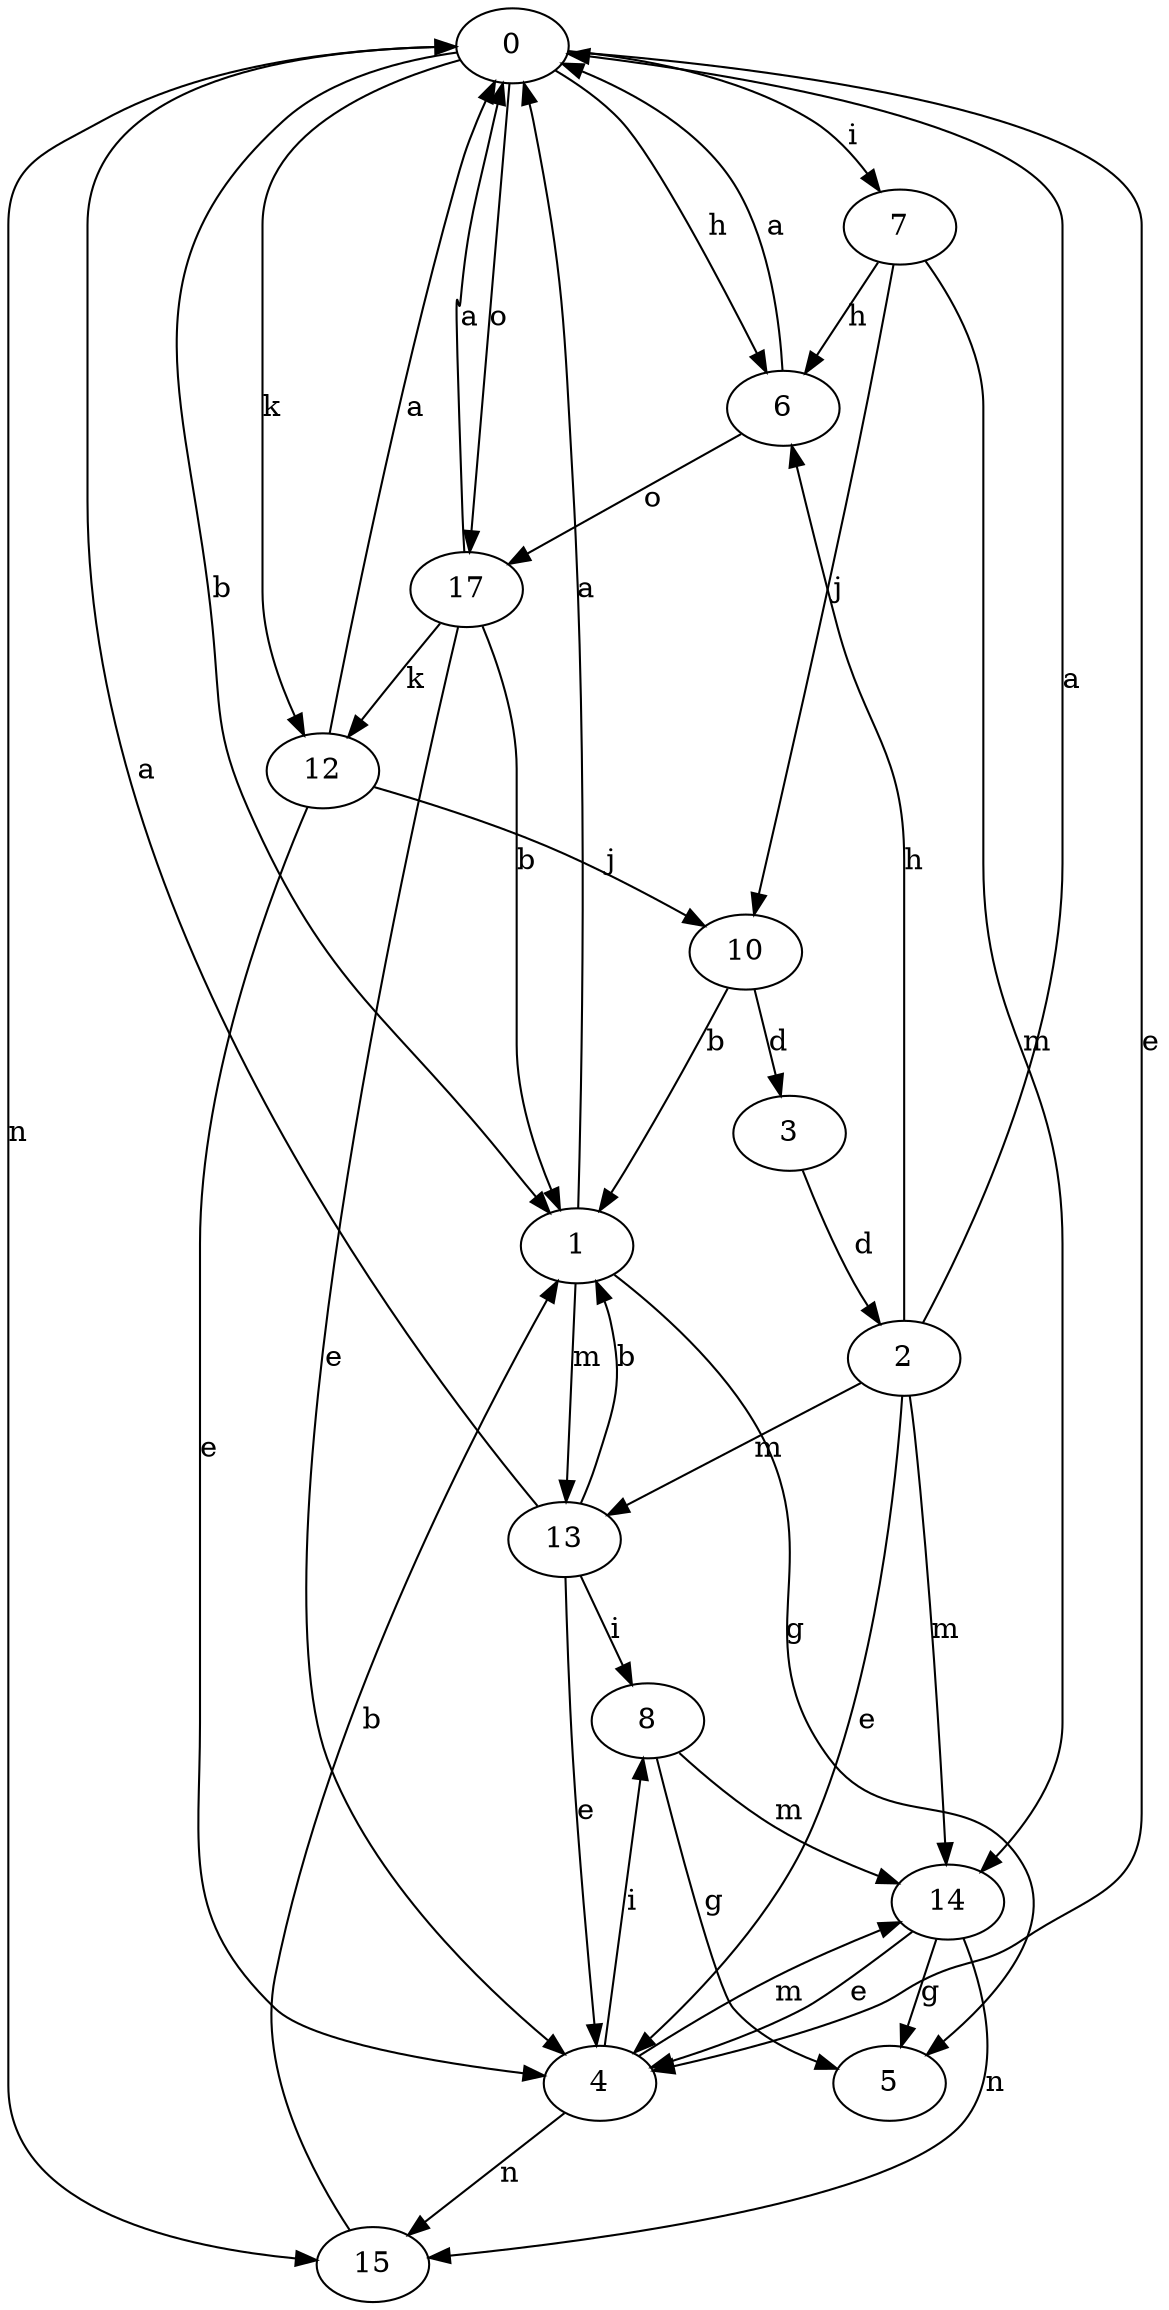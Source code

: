 strict digraph  {
0;
1;
2;
3;
4;
5;
6;
7;
8;
10;
12;
13;
14;
15;
17;
0 -> 1  [label=b];
0 -> 4  [label=e];
0 -> 6  [label=h];
0 -> 7  [label=i];
0 -> 12  [label=k];
0 -> 15  [label=n];
0 -> 17  [label=o];
1 -> 0  [label=a];
1 -> 5  [label=g];
1 -> 13  [label=m];
2 -> 0  [label=a];
2 -> 4  [label=e];
2 -> 6  [label=h];
2 -> 13  [label=m];
2 -> 14  [label=m];
3 -> 2  [label=d];
4 -> 8  [label=i];
4 -> 14  [label=m];
4 -> 15  [label=n];
6 -> 0  [label=a];
6 -> 17  [label=o];
7 -> 6  [label=h];
7 -> 10  [label=j];
7 -> 14  [label=m];
8 -> 5  [label=g];
8 -> 14  [label=m];
10 -> 1  [label=b];
10 -> 3  [label=d];
12 -> 0  [label=a];
12 -> 4  [label=e];
12 -> 10  [label=j];
13 -> 0  [label=a];
13 -> 1  [label=b];
13 -> 4  [label=e];
13 -> 8  [label=i];
14 -> 4  [label=e];
14 -> 5  [label=g];
14 -> 15  [label=n];
15 -> 1  [label=b];
17 -> 0  [label=a];
17 -> 1  [label=b];
17 -> 4  [label=e];
17 -> 12  [label=k];
}
